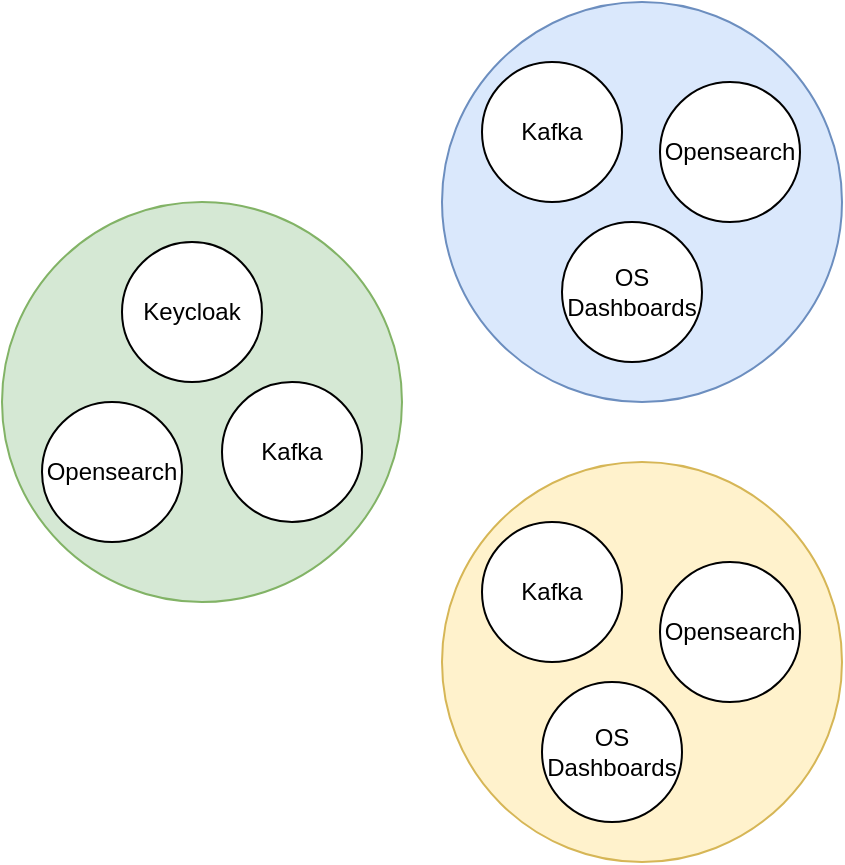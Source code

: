<mxfile>
    <diagram id="UQVwSRVEOGTSrHlklx5u" name="Page-1">
        <mxGraphModel dx="1151" dy="782" grid="0" gridSize="10" guides="1" tooltips="1" connect="1" arrows="1" fold="1" page="0" pageScale="1" pageWidth="827" pageHeight="1169" math="0" shadow="0">
            <root>
                <mxCell id="0"/>
                <mxCell id="1" parent="0"/>
                <mxCell id="OA8j4a0CtdmLD3B7S07l-1" value="" style="ellipse;whiteSpace=wrap;html=1;aspect=fixed;fillColor=#d5e8d4;strokeColor=#82b366;" parent="1" vertex="1">
                    <mxGeometry x="50" y="120" width="200" height="200" as="geometry"/>
                </mxCell>
                <mxCell id="OA8j4a0CtdmLD3B7S07l-2" value="" style="ellipse;whiteSpace=wrap;html=1;aspect=fixed;fillColor=#dae8fc;strokeColor=#6c8ebf;" parent="1" vertex="1">
                    <mxGeometry x="270" y="20" width="200" height="200" as="geometry"/>
                </mxCell>
                <mxCell id="OA8j4a0CtdmLD3B7S07l-3" value="" style="ellipse;whiteSpace=wrap;html=1;aspect=fixed;fillColor=#fff2cc;strokeColor=#d6b656;" parent="1" vertex="1">
                    <mxGeometry x="270" y="250" width="200" height="200" as="geometry"/>
                </mxCell>
                <mxCell id="OA8j4a0CtdmLD3B7S07l-4" value="Kafka" style="ellipse;whiteSpace=wrap;html=1;aspect=fixed;" parent="1" vertex="1">
                    <mxGeometry x="290" y="50" width="70" height="70" as="geometry"/>
                </mxCell>
                <mxCell id="OA8j4a0CtdmLD3B7S07l-5" value="Opensearch" style="ellipse;whiteSpace=wrap;html=1;aspect=fixed;" parent="1" vertex="1">
                    <mxGeometry x="379" y="60" width="70" height="70" as="geometry"/>
                </mxCell>
                <mxCell id="OA8j4a0CtdmLD3B7S07l-6" value="OS Dashboards" style="ellipse;whiteSpace=wrap;html=1;aspect=fixed;" parent="1" vertex="1">
                    <mxGeometry x="330" y="130" width="70" height="70" as="geometry"/>
                </mxCell>
                <mxCell id="OA8j4a0CtdmLD3B7S07l-7" value="Kafka" style="ellipse;whiteSpace=wrap;html=1;aspect=fixed;" parent="1" vertex="1">
                    <mxGeometry x="290" y="280" width="70" height="70" as="geometry"/>
                </mxCell>
                <mxCell id="OA8j4a0CtdmLD3B7S07l-8" value="Opensearch" style="ellipse;whiteSpace=wrap;html=1;aspect=fixed;" parent="1" vertex="1">
                    <mxGeometry x="379" y="300" width="70" height="70" as="geometry"/>
                </mxCell>
                <mxCell id="OA8j4a0CtdmLD3B7S07l-9" value="Opensearch" style="ellipse;whiteSpace=wrap;html=1;aspect=fixed;" parent="1" vertex="1">
                    <mxGeometry x="70" y="220" width="70" height="70" as="geometry"/>
                </mxCell>
                <mxCell id="OA8j4a0CtdmLD3B7S07l-10" value="OS Dashboards" style="ellipse;whiteSpace=wrap;html=1;aspect=fixed;" parent="1" vertex="1">
                    <mxGeometry x="320" y="360" width="70" height="70" as="geometry"/>
                </mxCell>
                <mxCell id="OA8j4a0CtdmLD3B7S07l-11" value="Keycloak" style="ellipse;whiteSpace=wrap;html=1;aspect=fixed;" parent="1" vertex="1">
                    <mxGeometry x="110" y="140" width="70" height="70" as="geometry"/>
                </mxCell>
                <mxCell id="OA8j4a0CtdmLD3B7S07l-12" value="Kafka" style="ellipse;whiteSpace=wrap;html=1;aspect=fixed;" parent="1" vertex="1">
                    <mxGeometry x="160" y="210" width="70" height="70" as="geometry"/>
                </mxCell>
            </root>
        </mxGraphModel>
    </diagram>
</mxfile>